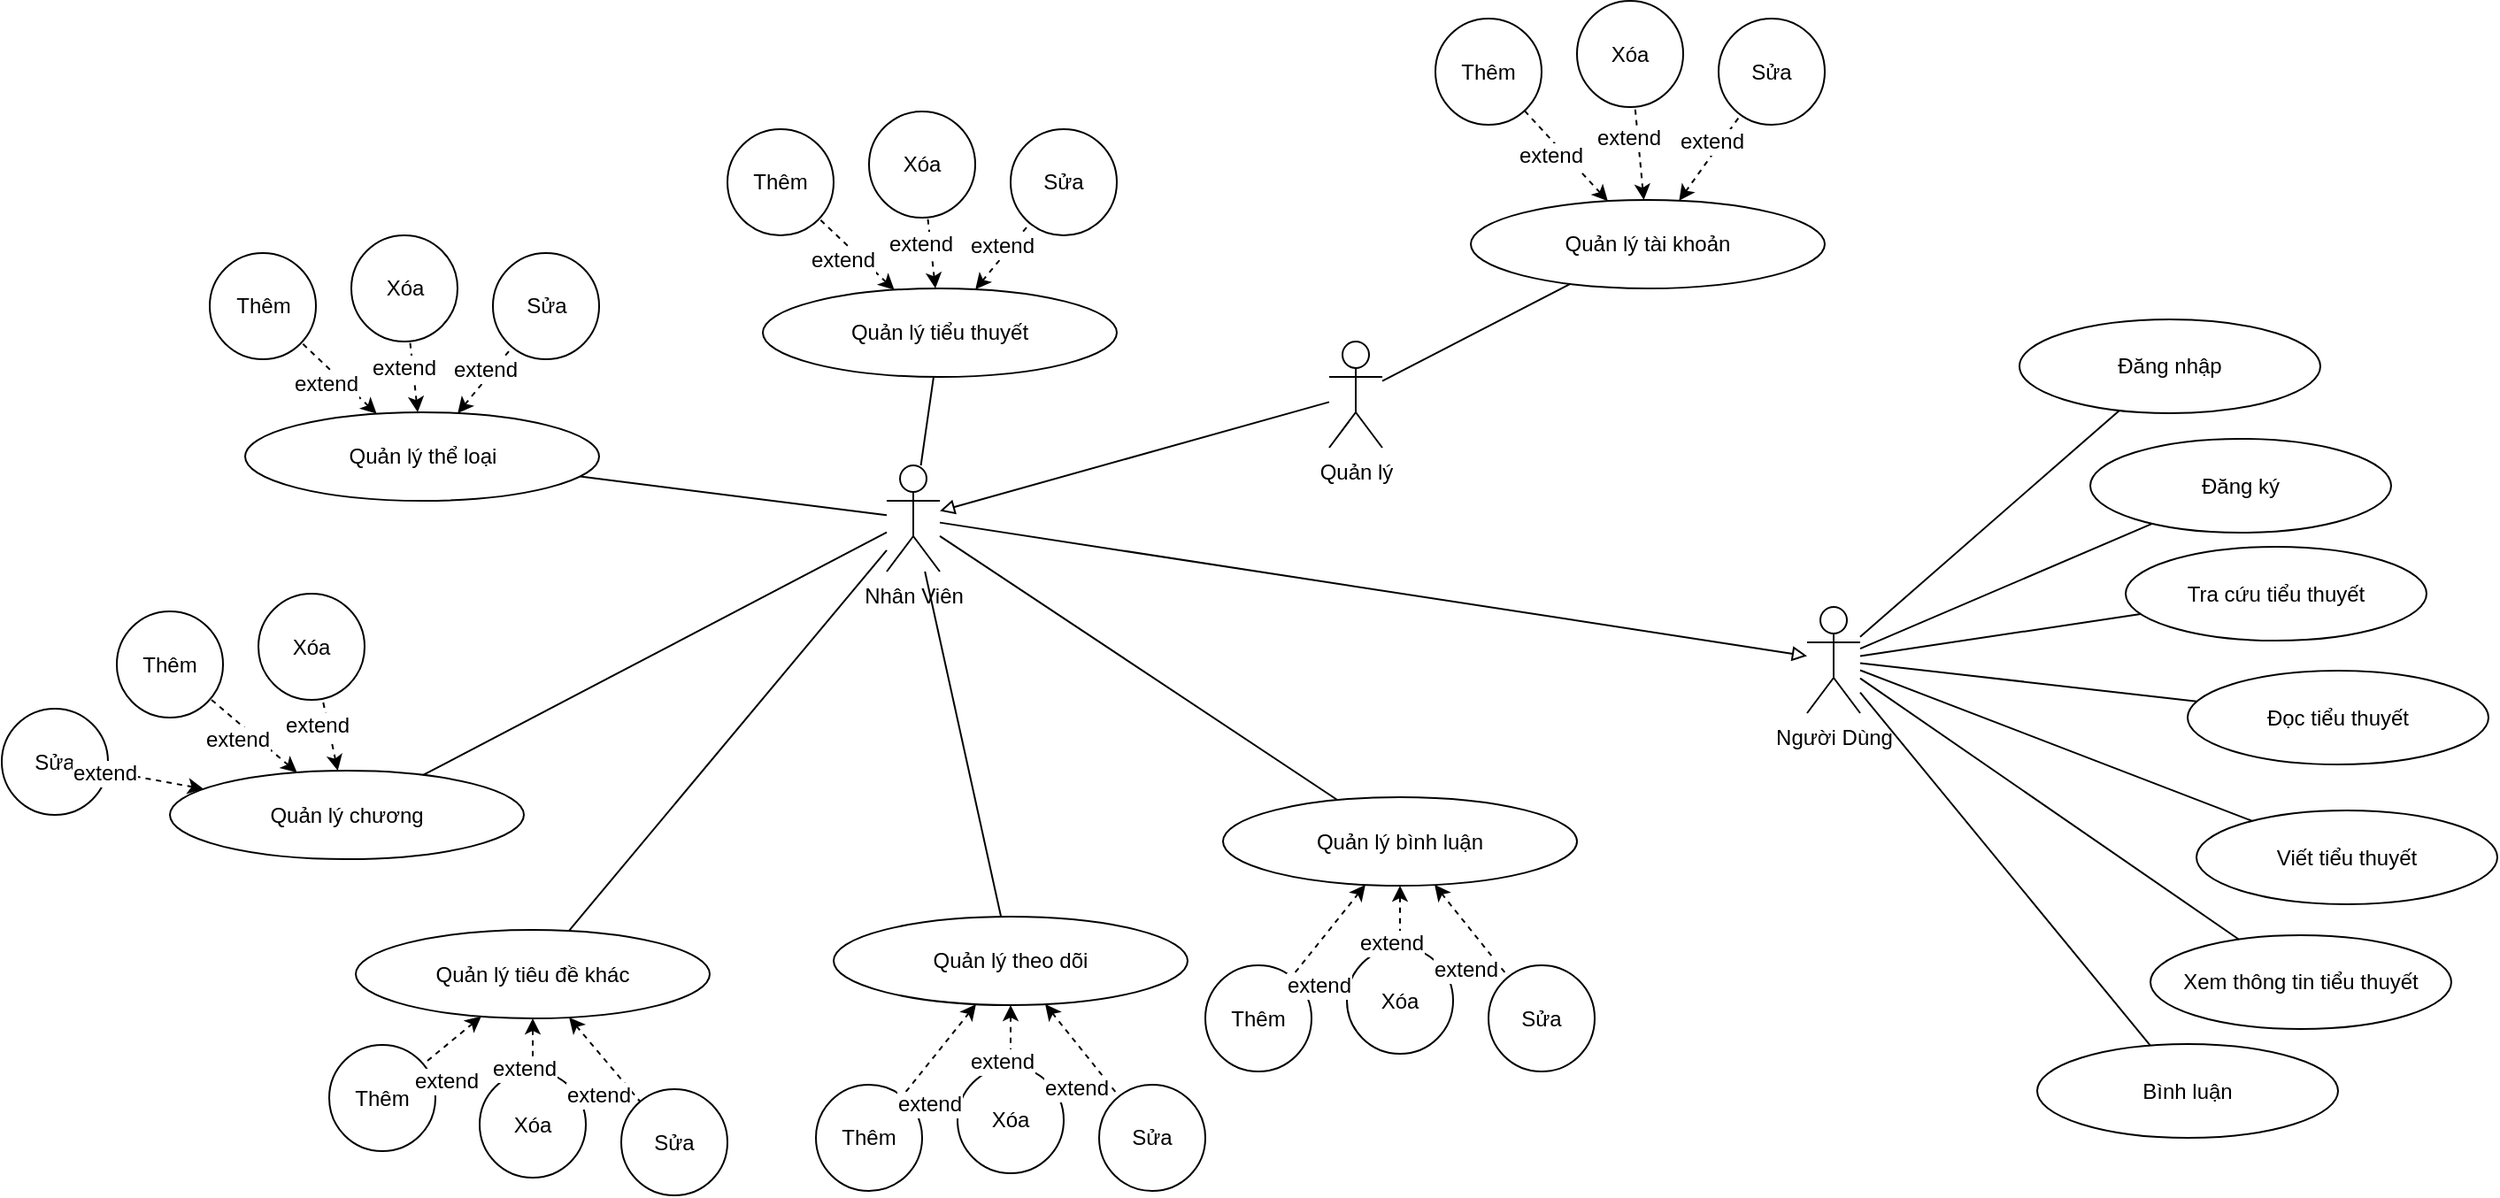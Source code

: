 <mxfile version="12.2.2" type="device" pages="1"><diagram id="nsX4NQg01UZPtIk5lvRi" name="Page-1"><mxGraphModel dx="2313" dy="1947" grid="1" gridSize="10" guides="1" tooltips="1" connect="1" arrows="1" fold="1" page="1" pageScale="1" pageWidth="850" pageHeight="1100" math="0" shadow="0"><root><mxCell id="0"/><mxCell id="1" parent="0"/><mxCell id="nbvo1b96DUqhBIc5XOGL-1" value="Nhân Viên" style="shape=umlActor;verticalLabelPosition=bottom;labelBackgroundColor=#ffffff;verticalAlign=top;html=1;outlineConnect=0;" vertex="1" parent="1"><mxGeometry x="390" y="180" width="30" height="60" as="geometry"/></mxCell><mxCell id="nbvo1b96DUqhBIc5XOGL-2" value="Quản lý tài khoản" style="ellipse;whiteSpace=wrap;html=1;" vertex="1" parent="1"><mxGeometry x="720" y="30" width="200" height="50" as="geometry"/></mxCell><mxCell id="nbvo1b96DUqhBIc5XOGL-5" value="Thêm" style="ellipse;whiteSpace=wrap;html=1;" vertex="1" parent="1"><mxGeometry x="700" y="-72.5" width="60" height="60" as="geometry"/></mxCell><mxCell id="nbvo1b96DUqhBIc5XOGL-6" value="Xóa" style="ellipse;whiteSpace=wrap;html=1;" vertex="1" parent="1"><mxGeometry x="780" y="-82.5" width="60" height="60" as="geometry"/></mxCell><mxCell id="nbvo1b96DUqhBIc5XOGL-7" value="Sửa" style="ellipse;whiteSpace=wrap;html=1;" vertex="1" parent="1"><mxGeometry x="860" y="-72.5" width="60" height="60" as="geometry"/></mxCell><mxCell id="nbvo1b96DUqhBIc5XOGL-8" value="" style="endArrow=none;dashed=1;html=1;endFill=0;startArrow=classic;startFill=1;" edge="1" parent="1" source="nbvo1b96DUqhBIc5XOGL-2" target="nbvo1b96DUqhBIc5XOGL-5"><mxGeometry width="50" height="50" relative="1" as="geometry"><mxPoint x="700" y="187.5" as="sourcePoint"/><mxPoint x="750" y="137.5" as="targetPoint"/></mxGeometry></mxCell><mxCell id="nbvo1b96DUqhBIc5XOGL-11" value="extend" style="text;html=1;resizable=0;points=[];align=center;verticalAlign=middle;labelBackgroundColor=#ffffff;" vertex="1" connectable="0" parent="nbvo1b96DUqhBIc5XOGL-8"><mxGeometry x="0.598" y="1" relative="1" as="geometry"><mxPoint x="5.5" y="14" as="offset"/></mxGeometry></mxCell><mxCell id="nbvo1b96DUqhBIc5XOGL-9" value="" style="endArrow=none;dashed=1;html=1;endFill=0;startArrow=classic;startFill=1;" edge="1" parent="1" source="nbvo1b96DUqhBIc5XOGL-2" target="nbvo1b96DUqhBIc5XOGL-6"><mxGeometry width="50" height="50" relative="1" as="geometry"><mxPoint x="797.602" y="38.652" as="sourcePoint"/><mxPoint x="757.341" y="-18.019" as="targetPoint"/></mxGeometry></mxCell><mxCell id="nbvo1b96DUqhBIc5XOGL-12" value="extend" style="text;html=1;resizable=0;points=[];align=center;verticalAlign=middle;labelBackgroundColor=#ffffff;" vertex="1" connectable="0" parent="nbvo1b96DUqhBIc5XOGL-9"><mxGeometry x="0.528" relative="1" as="geometry"><mxPoint x="-5" y="5.5" as="offset"/></mxGeometry></mxCell><mxCell id="nbvo1b96DUqhBIc5XOGL-10" value="" style="endArrow=none;dashed=1;html=1;endFill=0;startArrow=classic;startFill=1;" edge="1" parent="1" source="nbvo1b96DUqhBIc5XOGL-2" target="nbvo1b96DUqhBIc5XOGL-7"><mxGeometry width="50" height="50" relative="1" as="geometry"><mxPoint x="807.602" y="48.652" as="sourcePoint"/><mxPoint x="767.341" y="-8.019" as="targetPoint"/></mxGeometry></mxCell><mxCell id="nbvo1b96DUqhBIc5XOGL-13" value="extend" style="text;html=1;resizable=0;points=[];align=center;verticalAlign=middle;labelBackgroundColor=#ffffff;" vertex="1" connectable="0" parent="nbvo1b96DUqhBIc5XOGL-10"><mxGeometry x="0.601" y="-4" relative="1" as="geometry"><mxPoint x="-13" y="3" as="offset"/></mxGeometry></mxCell><mxCell id="nbvo1b96DUqhBIc5XOGL-16" value="Quản lý" style="shape=umlActor;verticalLabelPosition=bottom;labelBackgroundColor=#ffffff;verticalAlign=top;html=1;outlineConnect=0;" vertex="1" parent="1"><mxGeometry x="640" y="110" width="30" height="60" as="geometry"/></mxCell><mxCell id="nbvo1b96DUqhBIc5XOGL-17" value="Người Dùng" style="shape=umlActor;verticalLabelPosition=bottom;labelBackgroundColor=#ffffff;verticalAlign=top;html=1;outlineConnect=0;" vertex="1" parent="1"><mxGeometry x="910" y="260" width="30" height="60" as="geometry"/></mxCell><mxCell id="nbvo1b96DUqhBIc5XOGL-19" value="Quản lý chương" style="ellipse;whiteSpace=wrap;html=1;" vertex="1" parent="1"><mxGeometry x="-15" y="352.5" width="200" height="50" as="geometry"/></mxCell><mxCell id="nbvo1b96DUqhBIc5XOGL-20" value="Thêm" style="ellipse;whiteSpace=wrap;html=1;" vertex="1" parent="1"><mxGeometry x="-45" y="262.5" width="60" height="60" as="geometry"/></mxCell><mxCell id="nbvo1b96DUqhBIc5XOGL-21" value="Xóa" style="ellipse;whiteSpace=wrap;html=1;" vertex="1" parent="1"><mxGeometry x="35" y="252.5" width="60" height="60" as="geometry"/></mxCell><mxCell id="nbvo1b96DUqhBIc5XOGL-22" value="Sửa" style="ellipse;whiteSpace=wrap;html=1;" vertex="1" parent="1"><mxGeometry x="-110" y="317.5" width="60" height="60" as="geometry"/></mxCell><mxCell id="nbvo1b96DUqhBIc5XOGL-23" value="" style="endArrow=none;dashed=1;html=1;endFill=0;startArrow=classic;startFill=1;" edge="1" parent="1" source="nbvo1b96DUqhBIc5XOGL-19" target="nbvo1b96DUqhBIc5XOGL-20"><mxGeometry width="50" height="50" relative="1" as="geometry"><mxPoint x="-25" y="585" as="sourcePoint"/><mxPoint x="25" y="535" as="targetPoint"/></mxGeometry></mxCell><mxCell id="nbvo1b96DUqhBIc5XOGL-24" value="extend" style="text;html=1;resizable=0;points=[];align=center;verticalAlign=middle;labelBackgroundColor=#ffffff;" vertex="1" connectable="0" parent="nbvo1b96DUqhBIc5XOGL-23"><mxGeometry x="0.598" y="1" relative="1" as="geometry"><mxPoint x="5.5" y="14" as="offset"/></mxGeometry></mxCell><mxCell id="nbvo1b96DUqhBIc5XOGL-25" value="" style="endArrow=none;dashed=1;html=1;endFill=0;startArrow=classic;startFill=1;" edge="1" parent="1" source="nbvo1b96DUqhBIc5XOGL-19" target="nbvo1b96DUqhBIc5XOGL-21"><mxGeometry width="50" height="50" relative="1" as="geometry"><mxPoint x="72.602" y="436.152" as="sourcePoint"/><mxPoint x="32.341" y="379.481" as="targetPoint"/></mxGeometry></mxCell><mxCell id="nbvo1b96DUqhBIc5XOGL-26" value="extend" style="text;html=1;resizable=0;points=[];align=center;verticalAlign=middle;labelBackgroundColor=#ffffff;" vertex="1" connectable="0" parent="nbvo1b96DUqhBIc5XOGL-25"><mxGeometry x="0.528" relative="1" as="geometry"><mxPoint x="-5" y="5.5" as="offset"/></mxGeometry></mxCell><mxCell id="nbvo1b96DUqhBIc5XOGL-27" value="" style="endArrow=none;dashed=1;html=1;endFill=0;startArrow=classic;startFill=1;" edge="1" parent="1" source="nbvo1b96DUqhBIc5XOGL-19" target="nbvo1b96DUqhBIc5XOGL-22"><mxGeometry width="50" height="50" relative="1" as="geometry"><mxPoint x="82.602" y="446.152" as="sourcePoint"/><mxPoint x="42.341" y="389.481" as="targetPoint"/></mxGeometry></mxCell><mxCell id="nbvo1b96DUqhBIc5XOGL-28" value="extend" style="text;html=1;resizable=0;points=[];align=center;verticalAlign=middle;labelBackgroundColor=#ffffff;" vertex="1" connectable="0" parent="nbvo1b96DUqhBIc5XOGL-27"><mxGeometry x="0.601" y="-4" relative="1" as="geometry"><mxPoint x="-13" y="3" as="offset"/></mxGeometry></mxCell><mxCell id="nbvo1b96DUqhBIc5XOGL-29" value="Quản lý thể loại" style="ellipse;whiteSpace=wrap;html=1;" vertex="1" parent="1"><mxGeometry x="27.5" y="150" width="200" height="50" as="geometry"/></mxCell><mxCell id="nbvo1b96DUqhBIc5XOGL-30" value="Thêm" style="ellipse;whiteSpace=wrap;html=1;" vertex="1" parent="1"><mxGeometry x="7.5" y="60" width="60" height="60" as="geometry"/></mxCell><mxCell id="nbvo1b96DUqhBIc5XOGL-31" value="Xóa" style="ellipse;whiteSpace=wrap;html=1;" vertex="1" parent="1"><mxGeometry x="87.5" y="50" width="60" height="60" as="geometry"/></mxCell><mxCell id="nbvo1b96DUqhBIc5XOGL-32" value="Sửa" style="ellipse;whiteSpace=wrap;html=1;" vertex="1" parent="1"><mxGeometry x="167.5" y="60" width="60" height="60" as="geometry"/></mxCell><mxCell id="nbvo1b96DUqhBIc5XOGL-33" value="" style="endArrow=none;dashed=1;html=1;endFill=0;startArrow=classic;startFill=1;" edge="1" parent="1" source="nbvo1b96DUqhBIc5XOGL-29" target="nbvo1b96DUqhBIc5XOGL-30"><mxGeometry width="50" height="50" relative="1" as="geometry"><mxPoint x="7.5" y="320" as="sourcePoint"/><mxPoint x="57.5" y="270" as="targetPoint"/></mxGeometry></mxCell><mxCell id="nbvo1b96DUqhBIc5XOGL-34" value="extend" style="text;html=1;resizable=0;points=[];align=center;verticalAlign=middle;labelBackgroundColor=#ffffff;" vertex="1" connectable="0" parent="nbvo1b96DUqhBIc5XOGL-33"><mxGeometry x="0.598" y="1" relative="1" as="geometry"><mxPoint x="5.5" y="14" as="offset"/></mxGeometry></mxCell><mxCell id="nbvo1b96DUqhBIc5XOGL-35" value="" style="endArrow=none;dashed=1;html=1;endFill=0;startArrow=classic;startFill=1;" edge="1" parent="1" source="nbvo1b96DUqhBIc5XOGL-29" target="nbvo1b96DUqhBIc5XOGL-31"><mxGeometry width="50" height="50" relative="1" as="geometry"><mxPoint x="105.102" y="171.152" as="sourcePoint"/><mxPoint x="64.841" y="114.481" as="targetPoint"/></mxGeometry></mxCell><mxCell id="nbvo1b96DUqhBIc5XOGL-36" value="extend" style="text;html=1;resizable=0;points=[];align=center;verticalAlign=middle;labelBackgroundColor=#ffffff;" vertex="1" connectable="0" parent="nbvo1b96DUqhBIc5XOGL-35"><mxGeometry x="0.528" relative="1" as="geometry"><mxPoint x="-5" y="5.5" as="offset"/></mxGeometry></mxCell><mxCell id="nbvo1b96DUqhBIc5XOGL-37" value="" style="endArrow=none;dashed=1;html=1;endFill=0;startArrow=classic;startFill=1;" edge="1" parent="1" source="nbvo1b96DUqhBIc5XOGL-29" target="nbvo1b96DUqhBIc5XOGL-32"><mxGeometry width="50" height="50" relative="1" as="geometry"><mxPoint x="115.102" y="181.152" as="sourcePoint"/><mxPoint x="74.841" y="124.481" as="targetPoint"/></mxGeometry></mxCell><mxCell id="nbvo1b96DUqhBIc5XOGL-38" value="extend" style="text;html=1;resizable=0;points=[];align=center;verticalAlign=middle;labelBackgroundColor=#ffffff;" vertex="1" connectable="0" parent="nbvo1b96DUqhBIc5XOGL-37"><mxGeometry x="0.601" y="-4" relative="1" as="geometry"><mxPoint x="-13" y="3" as="offset"/></mxGeometry></mxCell><mxCell id="nbvo1b96DUqhBIc5XOGL-39" value="Quản lý tiêu đề khác" style="ellipse;whiteSpace=wrap;html=1;" vertex="1" parent="1"><mxGeometry x="90" y="442.5" width="200" height="50" as="geometry"/></mxCell><mxCell id="nbvo1b96DUqhBIc5XOGL-40" value="Thêm" style="ellipse;whiteSpace=wrap;html=1;" vertex="1" parent="1"><mxGeometry x="75" y="507.5" width="60" height="60" as="geometry"/></mxCell><mxCell id="nbvo1b96DUqhBIc5XOGL-41" value="Xóa" style="ellipse;whiteSpace=wrap;html=1;" vertex="1" parent="1"><mxGeometry x="160" y="522.5" width="60" height="60" as="geometry"/></mxCell><mxCell id="nbvo1b96DUqhBIc5XOGL-42" value="Sửa" style="ellipse;whiteSpace=wrap;html=1;" vertex="1" parent="1"><mxGeometry x="240" y="532.5" width="60" height="60" as="geometry"/></mxCell><mxCell id="nbvo1b96DUqhBIc5XOGL-43" value="" style="endArrow=none;dashed=1;html=1;endFill=0;startArrow=classic;startFill=1;" edge="1" parent="1" source="nbvo1b96DUqhBIc5XOGL-39" target="nbvo1b96DUqhBIc5XOGL-40"><mxGeometry width="50" height="50" relative="1" as="geometry"><mxPoint x="70" y="612.5" as="sourcePoint"/><mxPoint x="120" y="562.5" as="targetPoint"/></mxGeometry></mxCell><mxCell id="nbvo1b96DUqhBIc5XOGL-44" value="extend" style="text;html=1;resizable=0;points=[];align=center;verticalAlign=middle;labelBackgroundColor=#ffffff;" vertex="1" connectable="0" parent="nbvo1b96DUqhBIc5XOGL-43"><mxGeometry x="0.598" y="1" relative="1" as="geometry"><mxPoint x="5.5" y="14" as="offset"/></mxGeometry></mxCell><mxCell id="nbvo1b96DUqhBIc5XOGL-45" value="" style="endArrow=none;dashed=1;html=1;endFill=0;startArrow=classic;startFill=1;" edge="1" parent="1" source="nbvo1b96DUqhBIc5XOGL-39" target="nbvo1b96DUqhBIc5XOGL-41"><mxGeometry width="50" height="50" relative="1" as="geometry"><mxPoint x="167.602" y="463.652" as="sourcePoint"/><mxPoint x="127.341" y="406.981" as="targetPoint"/></mxGeometry></mxCell><mxCell id="nbvo1b96DUqhBIc5XOGL-46" value="extend" style="text;html=1;resizable=0;points=[];align=center;verticalAlign=middle;labelBackgroundColor=#ffffff;" vertex="1" connectable="0" parent="nbvo1b96DUqhBIc5XOGL-45"><mxGeometry x="0.528" relative="1" as="geometry"><mxPoint x="-5" y="5.5" as="offset"/></mxGeometry></mxCell><mxCell id="nbvo1b96DUqhBIc5XOGL-47" value="" style="endArrow=none;dashed=1;html=1;endFill=0;startArrow=classic;startFill=1;" edge="1" parent="1" source="nbvo1b96DUqhBIc5XOGL-39" target="nbvo1b96DUqhBIc5XOGL-42"><mxGeometry width="50" height="50" relative="1" as="geometry"><mxPoint x="177.602" y="473.652" as="sourcePoint"/><mxPoint x="137.341" y="416.981" as="targetPoint"/></mxGeometry></mxCell><mxCell id="nbvo1b96DUqhBIc5XOGL-48" value="extend" style="text;html=1;resizable=0;points=[];align=center;verticalAlign=middle;labelBackgroundColor=#ffffff;" vertex="1" connectable="0" parent="nbvo1b96DUqhBIc5XOGL-47"><mxGeometry x="0.601" y="-4" relative="1" as="geometry"><mxPoint x="-13" y="3" as="offset"/></mxGeometry></mxCell><mxCell id="nbvo1b96DUqhBIc5XOGL-49" value="Quản lý tiểu thuyết" style="ellipse;whiteSpace=wrap;html=1;" vertex="1" parent="1"><mxGeometry x="320" y="80" width="200" height="50" as="geometry"/></mxCell><mxCell id="nbvo1b96DUqhBIc5XOGL-50" value="Thêm" style="ellipse;whiteSpace=wrap;html=1;" vertex="1" parent="1"><mxGeometry x="300" y="-10" width="60" height="60" as="geometry"/></mxCell><mxCell id="nbvo1b96DUqhBIc5XOGL-51" value="Xóa" style="ellipse;whiteSpace=wrap;html=1;" vertex="1" parent="1"><mxGeometry x="380" y="-20" width="60" height="60" as="geometry"/></mxCell><mxCell id="nbvo1b96DUqhBIc5XOGL-52" value="Sửa" style="ellipse;whiteSpace=wrap;html=1;" vertex="1" parent="1"><mxGeometry x="460" y="-10" width="60" height="60" as="geometry"/></mxCell><mxCell id="nbvo1b96DUqhBIc5XOGL-53" value="" style="endArrow=none;dashed=1;html=1;endFill=0;startArrow=classic;startFill=1;" edge="1" parent="1" source="nbvo1b96DUqhBIc5XOGL-49" target="nbvo1b96DUqhBIc5XOGL-50"><mxGeometry width="50" height="50" relative="1" as="geometry"><mxPoint x="300" y="250" as="sourcePoint"/><mxPoint x="350" y="200" as="targetPoint"/></mxGeometry></mxCell><mxCell id="nbvo1b96DUqhBIc5XOGL-54" value="extend" style="text;html=1;resizable=0;points=[];align=center;verticalAlign=middle;labelBackgroundColor=#ffffff;" vertex="1" connectable="0" parent="nbvo1b96DUqhBIc5XOGL-53"><mxGeometry x="0.598" y="1" relative="1" as="geometry"><mxPoint x="5.5" y="14" as="offset"/></mxGeometry></mxCell><mxCell id="nbvo1b96DUqhBIc5XOGL-55" value="" style="endArrow=none;dashed=1;html=1;endFill=0;startArrow=classic;startFill=1;" edge="1" parent="1" source="nbvo1b96DUqhBIc5XOGL-49" target="nbvo1b96DUqhBIc5XOGL-51"><mxGeometry width="50" height="50" relative="1" as="geometry"><mxPoint x="397.602" y="101.152" as="sourcePoint"/><mxPoint x="357.341" y="44.481" as="targetPoint"/></mxGeometry></mxCell><mxCell id="nbvo1b96DUqhBIc5XOGL-56" value="extend" style="text;html=1;resizable=0;points=[];align=center;verticalAlign=middle;labelBackgroundColor=#ffffff;" vertex="1" connectable="0" parent="nbvo1b96DUqhBIc5XOGL-55"><mxGeometry x="0.528" relative="1" as="geometry"><mxPoint x="-5" y="5.5" as="offset"/></mxGeometry></mxCell><mxCell id="nbvo1b96DUqhBIc5XOGL-57" value="" style="endArrow=none;dashed=1;html=1;endFill=0;startArrow=classic;startFill=1;" edge="1" parent="1" source="nbvo1b96DUqhBIc5XOGL-49" target="nbvo1b96DUqhBIc5XOGL-52"><mxGeometry width="50" height="50" relative="1" as="geometry"><mxPoint x="407.602" y="111.152" as="sourcePoint"/><mxPoint x="367.341" y="54.481" as="targetPoint"/></mxGeometry></mxCell><mxCell id="nbvo1b96DUqhBIc5XOGL-58" value="extend" style="text;html=1;resizable=0;points=[];align=center;verticalAlign=middle;labelBackgroundColor=#ffffff;" vertex="1" connectable="0" parent="nbvo1b96DUqhBIc5XOGL-57"><mxGeometry x="0.601" y="-4" relative="1" as="geometry"><mxPoint x="-13" y="3" as="offset"/></mxGeometry></mxCell><mxCell id="nbvo1b96DUqhBIc5XOGL-69" value="Quản lý theo dõi" style="ellipse;whiteSpace=wrap;html=1;" vertex="1" parent="1"><mxGeometry x="360" y="435" width="200" height="50" as="geometry"/></mxCell><mxCell id="nbvo1b96DUqhBIc5XOGL-70" value="Thêm" style="ellipse;whiteSpace=wrap;html=1;" vertex="1" parent="1"><mxGeometry x="350" y="530" width="60" height="60" as="geometry"/></mxCell><mxCell id="nbvo1b96DUqhBIc5XOGL-71" value="Xóa" style="ellipse;whiteSpace=wrap;html=1;" vertex="1" parent="1"><mxGeometry x="430" y="520" width="60" height="60" as="geometry"/></mxCell><mxCell id="nbvo1b96DUqhBIc5XOGL-72" value="Sửa" style="ellipse;whiteSpace=wrap;html=1;" vertex="1" parent="1"><mxGeometry x="510" y="530" width="60" height="60" as="geometry"/></mxCell><mxCell id="nbvo1b96DUqhBIc5XOGL-73" value="" style="endArrow=none;dashed=1;html=1;endFill=0;startArrow=classic;startFill=1;" edge="1" parent="1" source="nbvo1b96DUqhBIc5XOGL-69" target="nbvo1b96DUqhBIc5XOGL-70"><mxGeometry width="50" height="50" relative="1" as="geometry"><mxPoint x="340" y="605" as="sourcePoint"/><mxPoint x="390" y="555" as="targetPoint"/></mxGeometry></mxCell><mxCell id="nbvo1b96DUqhBIc5XOGL-74" value="extend" style="text;html=1;resizable=0;points=[];align=center;verticalAlign=middle;labelBackgroundColor=#ffffff;" vertex="1" connectable="0" parent="nbvo1b96DUqhBIc5XOGL-73"><mxGeometry x="0.598" y="1" relative="1" as="geometry"><mxPoint x="5.5" y="14" as="offset"/></mxGeometry></mxCell><mxCell id="nbvo1b96DUqhBIc5XOGL-75" value="" style="endArrow=none;dashed=1;html=1;endFill=0;startArrow=classic;startFill=1;" edge="1" parent="1" source="nbvo1b96DUqhBIc5XOGL-69" target="nbvo1b96DUqhBIc5XOGL-71"><mxGeometry width="50" height="50" relative="1" as="geometry"><mxPoint x="437.602" y="456.152" as="sourcePoint"/><mxPoint x="397.341" y="399.481" as="targetPoint"/></mxGeometry></mxCell><mxCell id="nbvo1b96DUqhBIc5XOGL-76" value="extend" style="text;html=1;resizable=0;points=[];align=center;verticalAlign=middle;labelBackgroundColor=#ffffff;" vertex="1" connectable="0" parent="nbvo1b96DUqhBIc5XOGL-75"><mxGeometry x="0.528" relative="1" as="geometry"><mxPoint x="-5" y="5.5" as="offset"/></mxGeometry></mxCell><mxCell id="nbvo1b96DUqhBIc5XOGL-77" value="" style="endArrow=none;dashed=1;html=1;endFill=0;startArrow=classic;startFill=1;" edge="1" parent="1" source="nbvo1b96DUqhBIc5XOGL-69" target="nbvo1b96DUqhBIc5XOGL-72"><mxGeometry width="50" height="50" relative="1" as="geometry"><mxPoint x="447.602" y="466.152" as="sourcePoint"/><mxPoint x="407.341" y="409.481" as="targetPoint"/></mxGeometry></mxCell><mxCell id="nbvo1b96DUqhBIc5XOGL-78" value="extend" style="text;html=1;resizable=0;points=[];align=center;verticalAlign=middle;labelBackgroundColor=#ffffff;" vertex="1" connectable="0" parent="nbvo1b96DUqhBIc5XOGL-77"><mxGeometry x="0.601" y="-4" relative="1" as="geometry"><mxPoint x="-13" y="3" as="offset"/></mxGeometry></mxCell><mxCell id="nbvo1b96DUqhBIc5XOGL-81" value="" style="endArrow=none;html=1;endFill=0;startArrow=block;startFill=0;" edge="1" parent="1" source="nbvo1b96DUqhBIc5XOGL-1" target="nbvo1b96DUqhBIc5XOGL-16"><mxGeometry width="50" height="50" relative="1" as="geometry"><mxPoint x="-90" y="710" as="sourcePoint"/><mxPoint x="-40" y="660" as="targetPoint"/></mxGeometry></mxCell><mxCell id="nbvo1b96DUqhBIc5XOGL-82" value="" style="endArrow=none;html=1;endFill=0;startArrow=block;startFill=0;" edge="1" parent="1" source="nbvo1b96DUqhBIc5XOGL-17" target="nbvo1b96DUqhBIc5XOGL-1"><mxGeometry width="50" height="50" relative="1" as="geometry"><mxPoint x="550" y="280" as="sourcePoint"/><mxPoint x="650" y="154.2" as="targetPoint"/></mxGeometry></mxCell><mxCell id="nbvo1b96DUqhBIc5XOGL-83" value="" style="endArrow=none;html=1;" edge="1" parent="1" source="nbvo1b96DUqhBIc5XOGL-69" target="nbvo1b96DUqhBIc5XOGL-1"><mxGeometry width="50" height="50" relative="1" as="geometry"><mxPoint x="480" y="375" as="sourcePoint"/><mxPoint x="530" y="325" as="targetPoint"/></mxGeometry></mxCell><mxCell id="nbvo1b96DUqhBIc5XOGL-84" value="" style="endArrow=none;html=1;" edge="1" parent="1" source="nbvo1b96DUqhBIc5XOGL-2" target="nbvo1b96DUqhBIc5XOGL-16"><mxGeometry width="50" height="50" relative="1" as="geometry"><mxPoint x="490.0" y="385" as="sourcePoint"/><mxPoint x="540.0" y="335" as="targetPoint"/></mxGeometry></mxCell><mxCell id="nbvo1b96DUqhBIc5XOGL-85" value="" style="endArrow=none;html=1;" edge="1" parent="1" source="nbvo1b96DUqhBIc5XOGL-39" target="nbvo1b96DUqhBIc5XOGL-1"><mxGeometry width="50" height="50" relative="1" as="geometry"><mxPoint x="720.112" y="595.499" as="sourcePoint"/><mxPoint x="430.0" y="238.462" as="targetPoint"/></mxGeometry></mxCell><mxCell id="nbvo1b96DUqhBIc5XOGL-87" value="" style="endArrow=none;html=1;" edge="1" parent="1" source="nbvo1b96DUqhBIc5XOGL-29" target="nbvo1b96DUqhBIc5XOGL-1"><mxGeometry width="50" height="50" relative="1" as="geometry"><mxPoint x="262.747" y="427.528" as="sourcePoint"/><mxPoint x="317.265" y="142.5" as="targetPoint"/></mxGeometry></mxCell><mxCell id="nbvo1b96DUqhBIc5XOGL-88" value="" style="endArrow=none;html=1;" edge="1" parent="1" source="nbvo1b96DUqhBIc5XOGL-19" target="nbvo1b96DUqhBIc5XOGL-1"><mxGeometry width="50" height="50" relative="1" as="geometry"><mxPoint x="272.747" y="437.528" as="sourcePoint"/><mxPoint x="327.265" y="152.5" as="targetPoint"/></mxGeometry></mxCell><mxCell id="nbvo1b96DUqhBIc5XOGL-89" value="" style="endArrow=none;html=1;" edge="1" parent="1" source="nbvo1b96DUqhBIc5XOGL-49" target="nbvo1b96DUqhBIc5XOGL-1"><mxGeometry width="50" height="50" relative="1" as="geometry"><mxPoint x="282.747" y="447.528" as="sourcePoint"/><mxPoint x="337.265" y="162.5" as="targetPoint"/></mxGeometry></mxCell><mxCell id="nbvo1b96DUqhBIc5XOGL-93" value="Quản lý bình luận" style="ellipse;whiteSpace=wrap;html=1;" vertex="1" parent="1"><mxGeometry x="580" y="367.5" width="200" height="50" as="geometry"/></mxCell><mxCell id="nbvo1b96DUqhBIc5XOGL-94" value="Thêm" style="ellipse;whiteSpace=wrap;html=1;" vertex="1" parent="1"><mxGeometry x="570" y="462.5" width="60" height="60" as="geometry"/></mxCell><mxCell id="nbvo1b96DUqhBIc5XOGL-95" value="Xóa" style="ellipse;whiteSpace=wrap;html=1;" vertex="1" parent="1"><mxGeometry x="650" y="452.5" width="60" height="60" as="geometry"/></mxCell><mxCell id="nbvo1b96DUqhBIc5XOGL-96" value="Sửa" style="ellipse;whiteSpace=wrap;html=1;" vertex="1" parent="1"><mxGeometry x="730" y="462.5" width="60" height="60" as="geometry"/></mxCell><mxCell id="nbvo1b96DUqhBIc5XOGL-97" value="" style="endArrow=none;dashed=1;html=1;endFill=0;startArrow=classic;startFill=1;" edge="1" parent="1" source="nbvo1b96DUqhBIc5XOGL-93" target="nbvo1b96DUqhBIc5XOGL-94"><mxGeometry width="50" height="50" relative="1" as="geometry"><mxPoint x="560" y="537.5" as="sourcePoint"/><mxPoint x="610" y="487.5" as="targetPoint"/></mxGeometry></mxCell><mxCell id="nbvo1b96DUqhBIc5XOGL-98" value="extend" style="text;html=1;resizable=0;points=[];align=center;verticalAlign=middle;labelBackgroundColor=#ffffff;" vertex="1" connectable="0" parent="nbvo1b96DUqhBIc5XOGL-97"><mxGeometry x="0.598" y="1" relative="1" as="geometry"><mxPoint x="5.5" y="14" as="offset"/></mxGeometry></mxCell><mxCell id="nbvo1b96DUqhBIc5XOGL-99" value="" style="endArrow=none;dashed=1;html=1;endFill=0;startArrow=classic;startFill=1;" edge="1" parent="1" source="nbvo1b96DUqhBIc5XOGL-93" target="nbvo1b96DUqhBIc5XOGL-95"><mxGeometry width="50" height="50" relative="1" as="geometry"><mxPoint x="657.602" y="388.652" as="sourcePoint"/><mxPoint x="617.341" y="331.981" as="targetPoint"/></mxGeometry></mxCell><mxCell id="nbvo1b96DUqhBIc5XOGL-100" value="extend" style="text;html=1;resizable=0;points=[];align=center;verticalAlign=middle;labelBackgroundColor=#ffffff;" vertex="1" connectable="0" parent="nbvo1b96DUqhBIc5XOGL-99"><mxGeometry x="0.528" relative="1" as="geometry"><mxPoint x="-5" y="5.5" as="offset"/></mxGeometry></mxCell><mxCell id="nbvo1b96DUqhBIc5XOGL-101" value="" style="endArrow=none;dashed=1;html=1;endFill=0;startArrow=classic;startFill=1;" edge="1" parent="1" source="nbvo1b96DUqhBIc5XOGL-93" target="nbvo1b96DUqhBIc5XOGL-96"><mxGeometry width="50" height="50" relative="1" as="geometry"><mxPoint x="667.602" y="398.652" as="sourcePoint"/><mxPoint x="627.341" y="341.981" as="targetPoint"/></mxGeometry></mxCell><mxCell id="nbvo1b96DUqhBIc5XOGL-102" value="extend" style="text;html=1;resizable=0;points=[];align=center;verticalAlign=middle;labelBackgroundColor=#ffffff;" vertex="1" connectable="0" parent="nbvo1b96DUqhBIc5XOGL-101"><mxGeometry x="0.601" y="-4" relative="1" as="geometry"><mxPoint x="-13" y="3" as="offset"/></mxGeometry></mxCell><mxCell id="nbvo1b96DUqhBIc5XOGL-103" value="" style="endArrow=none;html=1;" edge="1" parent="1" source="nbvo1b96DUqhBIc5XOGL-93" target="nbvo1b96DUqhBIc5XOGL-1"><mxGeometry width="50" height="50" relative="1" as="geometry"><mxPoint x="700" y="307.5" as="sourcePoint"/><mxPoint x="631.6" y="172.5" as="targetPoint"/></mxGeometry></mxCell><mxCell id="nbvo1b96DUqhBIc5XOGL-104" value="Đăng nhập" style="ellipse;whiteSpace=wrap;html=1;" vertex="1" parent="1"><mxGeometry x="1030" y="97.5" width="170" height="53" as="geometry"/></mxCell><mxCell id="nbvo1b96DUqhBIc5XOGL-105" value="" style="endArrow=none;html=1;" edge="1" parent="1" source="nbvo1b96DUqhBIc5XOGL-17" target="nbvo1b96DUqhBIc5XOGL-104"><mxGeometry width="50" height="50" relative="1" as="geometry"><mxPoint x="1160.247" y="392.528" as="sourcePoint"/><mxPoint x="1214.765" y="107.5" as="targetPoint"/></mxGeometry></mxCell><mxCell id="nbvo1b96DUqhBIc5XOGL-107" value="Đăng ký" style="ellipse;whiteSpace=wrap;html=1;" vertex="1" parent="1"><mxGeometry x="1070" y="165" width="170" height="53" as="geometry"/></mxCell><mxCell id="nbvo1b96DUqhBIc5XOGL-108" value="" style="endArrow=none;html=1;" edge="1" parent="1" target="nbvo1b96DUqhBIc5XOGL-107" source="nbvo1b96DUqhBIc5XOGL-17"><mxGeometry width="50" height="50" relative="1" as="geometry"><mxPoint x="950" y="350" as="sourcePoint"/><mxPoint x="1224.765" y="175" as="targetPoint"/></mxGeometry></mxCell><mxCell id="nbvo1b96DUqhBIc5XOGL-109" value="Tra cứu tiểu thuyết" style="ellipse;whiteSpace=wrap;html=1;" vertex="1" parent="1"><mxGeometry x="1090" y="226" width="170" height="53" as="geometry"/></mxCell><mxCell id="nbvo1b96DUqhBIc5XOGL-110" value="" style="endArrow=none;html=1;" edge="1" parent="1" target="nbvo1b96DUqhBIc5XOGL-109" source="nbvo1b96DUqhBIc5XOGL-17"><mxGeometry width="50" height="50" relative="1" as="geometry"><mxPoint x="960" y="302.5" as="sourcePoint"/><mxPoint x="1234.765" y="127.5" as="targetPoint"/></mxGeometry></mxCell><mxCell id="nbvo1b96DUqhBIc5XOGL-111" value="Đọc tiểu thuyết" style="ellipse;whiteSpace=wrap;html=1;" vertex="1" parent="1"><mxGeometry x="1125" y="296" width="170" height="53" as="geometry"/></mxCell><mxCell id="nbvo1b96DUqhBIc5XOGL-112" value="" style="endArrow=none;html=1;" edge="1" parent="1" target="nbvo1b96DUqhBIc5XOGL-111" source="nbvo1b96DUqhBIc5XOGL-17"><mxGeometry width="50" height="50" relative="1" as="geometry"><mxPoint x="940" y="489.5" as="sourcePoint"/><mxPoint x="1214.765" y="314.5" as="targetPoint"/></mxGeometry></mxCell><mxCell id="nbvo1b96DUqhBIc5XOGL-113" value="Viết tiểu thuyết" style="ellipse;whiteSpace=wrap;html=1;" vertex="1" parent="1"><mxGeometry x="1130" y="375" width="170" height="53" as="geometry"/></mxCell><mxCell id="nbvo1b96DUqhBIc5XOGL-114" value="" style="endArrow=none;html=1;" edge="1" parent="1" target="nbvo1b96DUqhBIc5XOGL-113" source="nbvo1b96DUqhBIc5XOGL-17"><mxGeometry width="50" height="50" relative="1" as="geometry"><mxPoint x="910" y="297.5" as="sourcePoint"/><mxPoint x="1204.765" y="384.5" as="targetPoint"/></mxGeometry></mxCell><mxCell id="nbvo1b96DUqhBIc5XOGL-115" value="Xem thông tin tiểu thuyết" style="ellipse;whiteSpace=wrap;html=1;" vertex="1" parent="1"><mxGeometry x="1104" y="445.5" width="170" height="53" as="geometry"/></mxCell><mxCell id="nbvo1b96DUqhBIc5XOGL-116" value="" style="endArrow=none;html=1;" edge="1" parent="1" target="nbvo1b96DUqhBIc5XOGL-115" source="nbvo1b96DUqhBIc5XOGL-17"><mxGeometry width="50" height="50" relative="1" as="geometry"><mxPoint x="940" y="368.872" as="sourcePoint"/><mxPoint x="1204.765" y="456" as="targetPoint"/></mxGeometry></mxCell><mxCell id="nbvo1b96DUqhBIc5XOGL-117" value="Bình luận" style="ellipse;whiteSpace=wrap;html=1;" vertex="1" parent="1"><mxGeometry x="1040" y="507" width="170" height="53" as="geometry"/></mxCell><mxCell id="nbvo1b96DUqhBIc5XOGL-118" value="" style="endArrow=none;html=1;" edge="1" parent="1" target="nbvo1b96DUqhBIc5XOGL-117" source="nbvo1b96DUqhBIc5XOGL-17"><mxGeometry width="50" height="50" relative="1" as="geometry"><mxPoint x="925" y="435.372" as="sourcePoint"/><mxPoint x="1189.765" y="522.5" as="targetPoint"/></mxGeometry></mxCell></root></mxGraphModel></diagram></mxfile>